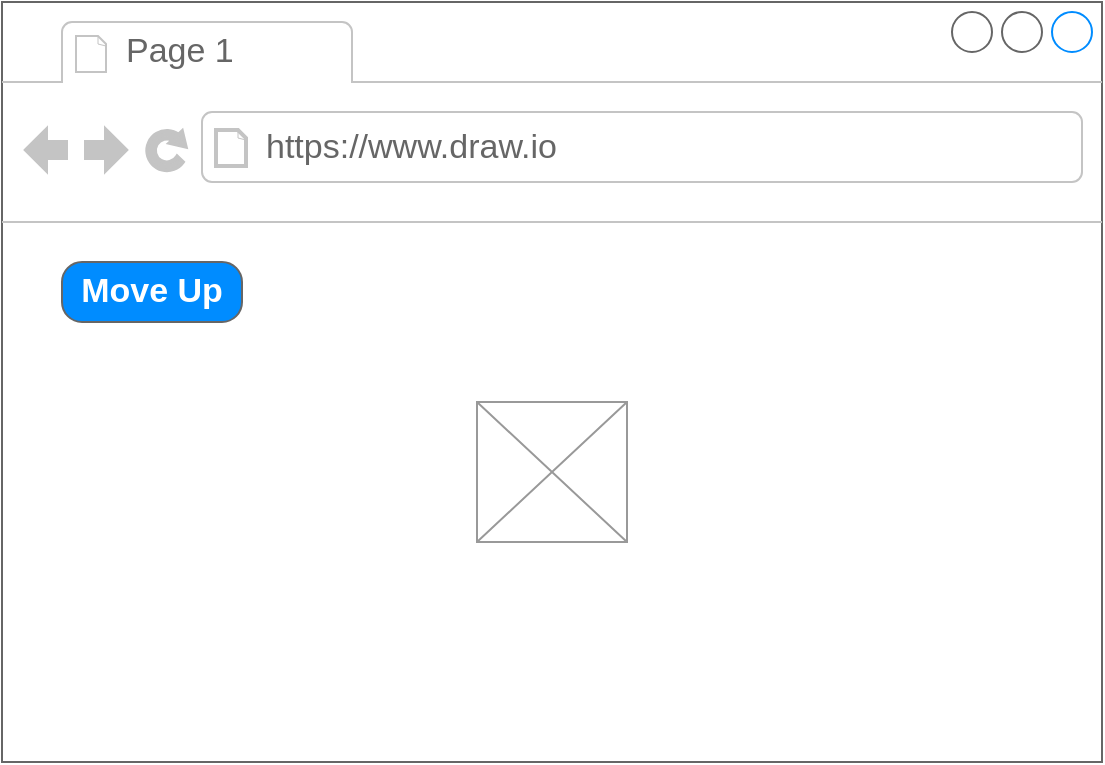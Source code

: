 <mxfile version="14.4.2" type="github">
  <diagram id="mwLD5ciZZZjxxk7bRqUg" name="Page-1">
    <mxGraphModel dx="946" dy="646" grid="1" gridSize="10" guides="1" tooltips="1" connect="1" arrows="1" fold="1" page="1" pageScale="1" pageWidth="850" pageHeight="1100" math="0" shadow="0">
      <root>
        <mxCell id="0" />
        <mxCell id="1" parent="0" />
        <mxCell id="PiMKXEWc43I1FINheIVb-1" value="" style="strokeWidth=1;shadow=0;dashed=0;align=center;html=1;shape=mxgraph.mockup.containers.browserWindow;rSize=0;strokeColor=#666666;strokeColor2=#008cff;strokeColor3=#c4c4c4;mainText=,;recursiveResize=0;" vertex="1" parent="1">
          <mxGeometry x="130" y="90" width="550" height="380" as="geometry" />
        </mxCell>
        <mxCell id="PiMKXEWc43I1FINheIVb-2" value="Page 1" style="strokeWidth=1;shadow=0;dashed=0;align=center;html=1;shape=mxgraph.mockup.containers.anchor;fontSize=17;fontColor=#666666;align=left;" vertex="1" parent="PiMKXEWc43I1FINheIVb-1">
          <mxGeometry x="60" y="12" width="110" height="26" as="geometry" />
        </mxCell>
        <mxCell id="PiMKXEWc43I1FINheIVb-3" value="https://www.draw.io" style="strokeWidth=1;shadow=0;dashed=0;align=center;html=1;shape=mxgraph.mockup.containers.anchor;rSize=0;fontSize=17;fontColor=#666666;align=left;" vertex="1" parent="PiMKXEWc43I1FINheIVb-1">
          <mxGeometry x="130" y="60" width="250" height="26" as="geometry" />
        </mxCell>
        <mxCell id="PiMKXEWc43I1FINheIVb-4" value="Move Up" style="strokeWidth=1;shadow=0;dashed=0;align=center;html=1;shape=mxgraph.mockup.buttons.button;strokeColor=#666666;fontColor=#ffffff;mainText=;buttonStyle=round;fontSize=17;fontStyle=1;fillColor=#008cff;whiteSpace=wrap;" vertex="1" parent="PiMKXEWc43I1FINheIVb-1">
          <mxGeometry x="30" y="130" width="90" height="30" as="geometry" />
        </mxCell>
        <mxCell id="PiMKXEWc43I1FINheIVb-5" value="" style="verticalLabelPosition=bottom;shadow=0;dashed=0;align=center;html=1;verticalAlign=top;strokeWidth=1;shape=mxgraph.mockup.graphics.simpleIcon;strokeColor=#999999;" vertex="1" parent="PiMKXEWc43I1FINheIVb-1">
          <mxGeometry x="237.5" y="200" width="75" height="70" as="geometry" />
        </mxCell>
      </root>
    </mxGraphModel>
  </diagram>
</mxfile>
